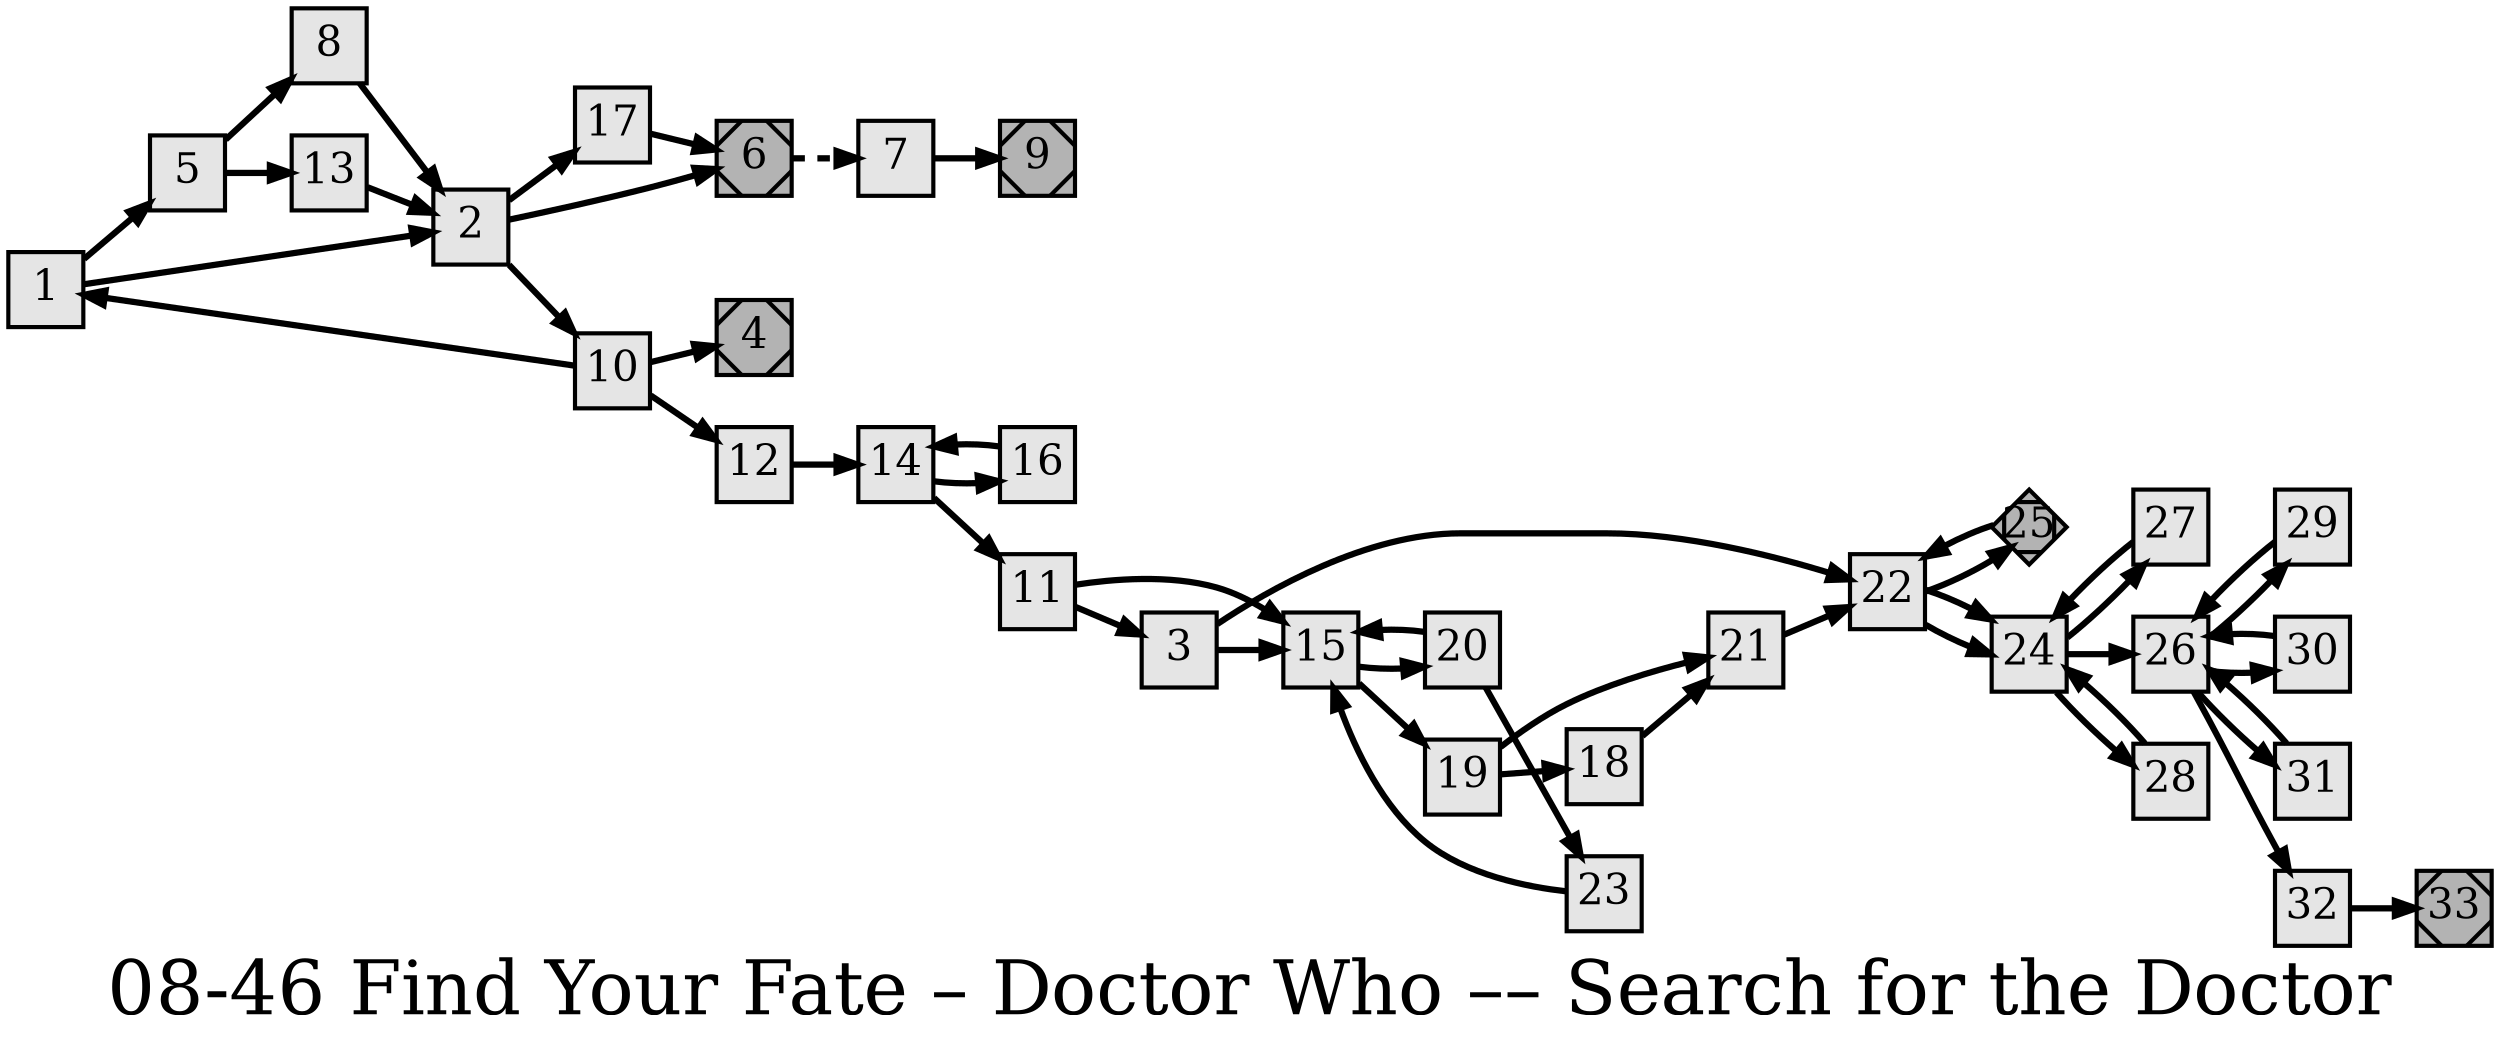 digraph g{
  graph [ label="08-46 Find Your Fate – Doctor Who –– Search for the Doctor" rankdir=LR, ordering=out, fontsize=36, nodesep="0.35", ranksep="0.45"];
  node  [shape=rect, penwidth=2, fontsize=20, style=filled, fillcolor=grey90, margin="0,0", labelfloat=true, regular=true, fixedsize=true];
  edge  [labelfloat=true, penwidth=3, fontsize=12];
  // ---;
  // group  : Katz;
  // id     : 08-46;
  // gbid   : 1092;
  // series : Find Your Fate – Doctor Who;
  // title  : Search for the Doctor;
  // author : David (Dave) Martin;
  // credit:;
  // - name : Sami Stebbins;
  // role : encoder;
  // date : 2019-05-21;
  // - name : Jeremy Douglass;
  // role : editor;
  // date : 2019-05-14;
  // render:;
  // - name   : small;
  // styles : gvStyles-small.txt;
  // engine : dot;
  // comment: > Encoded from 0-553-20197-2 from Douglass private collection.;
  
  // ---;
  
  // From | To | Label;
  1 -> 5;
  1 -> 2;
  2 -> 17;
  2 -> 6;
  2 -> 10;
  3 -> 22;
  3 -> 15;
  4	[ xlabel="E", shape=Msquare, fontsize=20, fillcolor=grey70, xlabel="" ];
  5 -> 8;
  5 -> 13;
  6 -> 7	[ xlabel="ROLL", arrowtail=tee, style=dashed, label="", xlabel="" ];	// Roll die and score 6 or above
  6	[ xlabel="E", shape=Msquare, fontsize=20, fillcolor=grey70, xlabel="" ];	// Roll die and score 5 or below
  7 -> 9;	// Solve riddle : "What six-letter English word can the letters in 'Medusa' be made to spell?"
  8 -> 2;	// End w/ option to re-try
  9	[ xlabel="E", shape=Msquare, fontsize=20, fillcolor=grey70, xlabel="" ];
  10 -> 1;	// Roll 2 dice and score 6 to 9
  10 -> 4;	// Roll 2 dice and score less than 6
  10 -> 12;	// Roll 2 dice and score more than 9
  11 -> 15;
  11 -> 3;
  12 -> 14;
  13 -> 2;	// End w/ option to re-try
  14 -> 16;
  14 -> 11;
  15 -> 20;
  15 -> 19;
  16 -> 14;	// End w/ option to re-try
  17 -> 6;	// End w/ option to re-try
  18 -> 21;	// Dice game to "wait"
  19 -> 21;	// Roll 2 dice and roll any double
  19 -> 18;	// Roll 2 dice and do not roll a double
  20 -> 23;	// Roll 2 dice and score 6 or more
  20 -> 15;	// Roll 2 dice and score 5 or below (End w/ option to re-try)
  21 -> 22;
  22 -> 25;	// Roll 2 dice and score 6 or more
  22 -> 24;	// Roll 2 dice and score 5 or below
  23 -> 15;	// End w/ option to re-try
  24 -> 27;
  24 -> 26;
  24 -> 28;
  25 -> 22;	// End w/ option to re-try
  25	[ xlabel="RETRY", shape=Mdiamond, fontsize=20, fillcolor=grey70, xlabel="" ];
  22 -> 24;
  26 -> 29;
  26 -> 30;
  26 -> 31;
  26 -> 32;
  27 -> 24;	// End w/ option to re-try
  28 -> 24;	// End w/ option to re-try
  29 -> 26;	// End w/ option to re-try
  30 -> 26;	// End w/ option to re-try
  31 -> 26;	// End w/ option to re-try
  32 -> 33;
  33	[ xlabel="E", shape=Msquare, fontsize=20, fillcolor=grey70, xlabel="" ];
}

